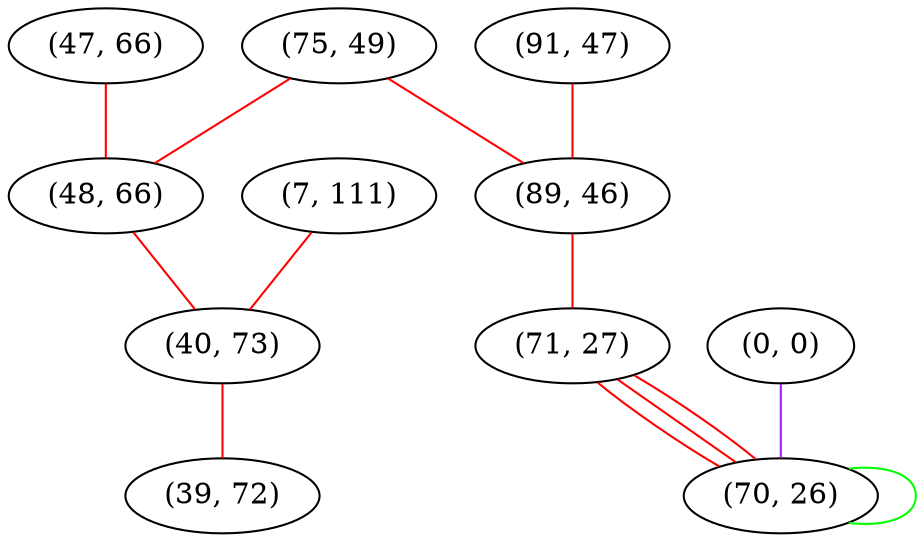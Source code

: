 graph "" {
"(75, 49)";
"(7, 111)";
"(47, 66)";
"(91, 47)";
"(48, 66)";
"(40, 73)";
"(0, 0)";
"(89, 46)";
"(71, 27)";
"(70, 26)";
"(39, 72)";
"(75, 49)" -- "(89, 46)"  [color=red, key=0, weight=1];
"(75, 49)" -- "(48, 66)"  [color=red, key=0, weight=1];
"(7, 111)" -- "(40, 73)"  [color=red, key=0, weight=1];
"(47, 66)" -- "(48, 66)"  [color=red, key=0, weight=1];
"(91, 47)" -- "(89, 46)"  [color=red, key=0, weight=1];
"(48, 66)" -- "(40, 73)"  [color=red, key=0, weight=1];
"(40, 73)" -- "(39, 72)"  [color=red, key=0, weight=1];
"(0, 0)" -- "(70, 26)"  [color=purple, key=0, weight=4];
"(89, 46)" -- "(71, 27)"  [color=red, key=0, weight=1];
"(71, 27)" -- "(70, 26)"  [color=red, key=0, weight=1];
"(71, 27)" -- "(70, 26)"  [color=red, key=1, weight=1];
"(71, 27)" -- "(70, 26)"  [color=red, key=2, weight=1];
"(70, 26)" -- "(70, 26)"  [color=green, key=0, weight=2];
}
